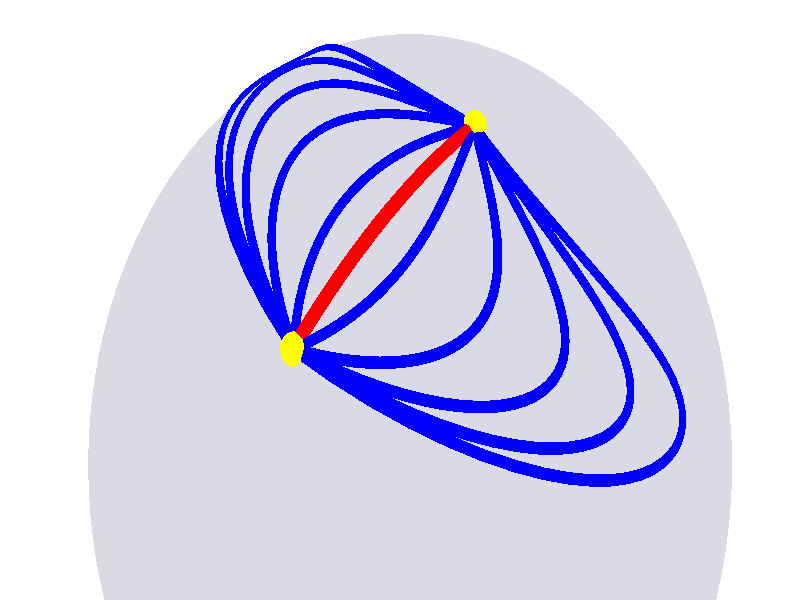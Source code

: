 #include "colors.inc"

#declare        axisthickness = 0.040;
#declare        arrowheadlength = 0.25;

#declare d = 0.02;
#declare nsteps = 100;

#declare si = 2.5;

#declare xmin = -si;
#declare xmax =  si;
#declare xstep = xmax / (2 * nsteps);

#declare ymin = -si;
#declare ymax =  si;
#declare ystep = ymax / nsteps;

#declare zmin = 0;
#declare zmax = si;

#declare imagescale = 0.35;

camera {
        location <+7, 4.5, -9.2>
        look_at <(xmin + xmax)/2, zmax/2-0.05, (ymin + ymax)/2-0.15>
        right 16/9 * x * imagescale
        up y * imagescale
}

light_source { <-5, 10, -30> color White }
//light_source { <5, -5, -30> color White }
sky_sphere {
        pigment {
                color <1,1,1>
        }
}

#macro arrow(from, to)
#declare dirvector = to - from;
#declare dirvector = arrowheadlength * vnormalize(dirvector);
        cylinder {
                from - dirvector,
                to   + dirvector,
                axisthickness
        }
        cone {
                to +     dirvector, 2 * axisthickness,
                to + 2 * dirvector, 0
        }
#end

union {
        arrow(<xmin, 0, 0>, <xmax, 0, 0>)
        arrow(<0, 0, 0>, <0, zmax, 0>)
        arrow(<0, 0, ymin>, <0, 0, ymax>)
        sphere { <0, 0, 0>, axisthickness }
        pigment {
                color rgb<0.7, 0.7, 0.7>
        }
        finish {
                specular 0.9
                metallic
        }
}

#declare p = 0.1;

#declare r = 3;

#macro kugelpunkt(phi, ttheta)
	<r * cos(phi * 3.14159 / 180) * sin(ttheta * 3.14159 / 180),
	 r * cos(ttheta * 3.14159 / 180),
	 r * sin(phi * 3.14159 / 180) * sin(ttheta * 3.14159 / 180)>
#end

sphere {
	<0,0,0>, r
        pigment {
                color rgb<0.7, 0.7, 0.8>
        }
        finish {
                specular 0.9
                metallic
        }
}

union {
	sphere { kugelpunkt(-10, 70), p }
	sphere { kugelpunkt(-10, 30), p }
        pigment {
                color rgb<1, 1, 0>
        }
        finish {
                specular 0.9
                metallic
        }
	rotate 20 * kugelpunkt(-10, 30)
	rotate <0, 20, 0>
	rotate <10, 0, 10>
}

declare p = 0.5 * p;

union {
#declare theta = 30;
	sphere { kugelpunkt(-10, theta), p }
#while (theta < 69.5)
	cylinder {
		kugelpunkt(-10, theta),
		kugelpunkt(-10, theta + 1),
		p
	}
#declare theta = theta + 1;
	sphere { kugelpunkt(-10, theta), p }
#end
        pigment {
                color rgb<1, 0, 0>
        }
        finish {
                specular 0.9
                metallic
        }
	rotate 20 * kugelpunkt(-10, 30)
	rotate <0, 20, 0>
	rotate <10, 0, 10>
}

#macro angleoffset(ttheta, ampl)
	(ampl * (ttheta - 30) * (ttheta - 70))
#end

#declare p = 0.7 * p;

union {
#declare ampl = -0.18;
#while (ampl < 0.19)
#declare theta = 30;
	sphere { kugelpunkt(-10 + angleoffset(theta, ampl), theta), p }
#while (theta < 69.5)
	cylinder {
		kugelpunkt(-10 + angleoffset(theta, ampl), theta),
		kugelpunkt(-10 + angleoffset(theta + 1, ampl), theta + 1),
		p
	}
#declare theta = theta + 1;
	sphere { kugelpunkt(-10 + angleoffset(theta, ampl), theta), p }
#end
#declare ampl = ampl + 0.04;
#end
        pigment {
                color rgb<0, 0, 1>
        }
        finish {
                specular 0.9
                metallic
        }
	rotate 20 * kugelpunkt(-10, 30)
	rotate <0, 20, 0>
	rotate <10, 0, 10>
}
